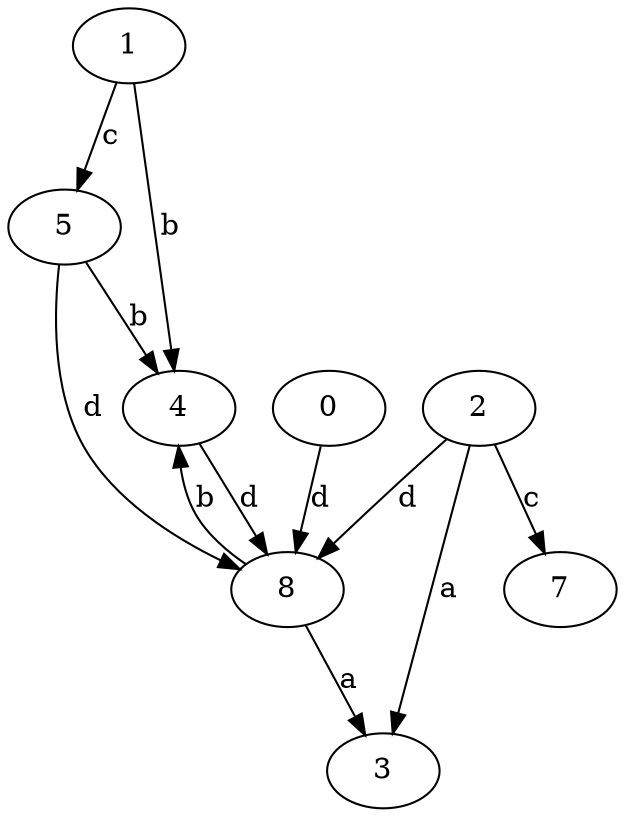 strict digraph  {
1;
0;
2;
3;
4;
5;
7;
8;
1 -> 4  [label=b];
1 -> 5  [label=c];
0 -> 8  [label=d];
2 -> 3  [label=a];
2 -> 7  [label=c];
2 -> 8  [label=d];
4 -> 8  [label=d];
5 -> 4  [label=b];
5 -> 8  [label=d];
8 -> 3  [label=a];
8 -> 4  [label=b];
}
